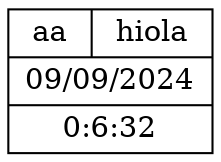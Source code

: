 digraph G {
rankdir=LR;
node [shape=record];
Nodo0 [label="{aa | hiola} | 09/09/2024 | 0:6:32}"];
}

